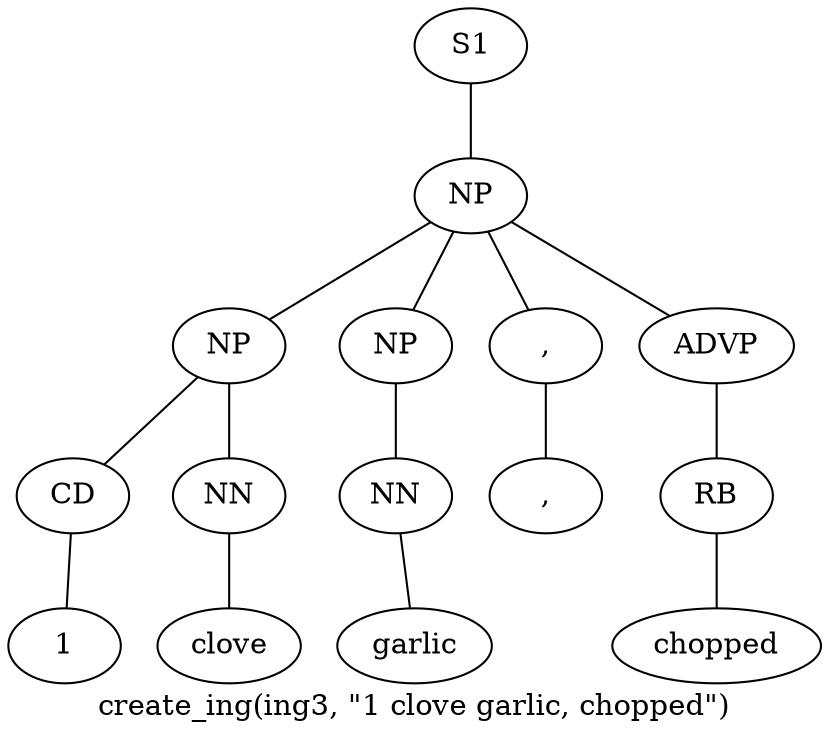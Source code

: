 graph SyntaxGraph {
	label = "create_ing(ing3, \"1 clove garlic, chopped\")";
	Node0 [label="S1"];
	Node1 [label="NP"];
	Node2 [label="NP"];
	Node3 [label="CD"];
	Node4 [label="1"];
	Node5 [label="NN"];
	Node6 [label="clove"];
	Node7 [label="NP"];
	Node8 [label="NN"];
	Node9 [label="garlic"];
	Node10 [label=","];
	Node11 [label=","];
	Node12 [label="ADVP"];
	Node13 [label="RB"];
	Node14 [label="chopped"];

	Node0 -- Node1;
	Node1 -- Node2;
	Node1 -- Node7;
	Node1 -- Node10;
	Node1 -- Node12;
	Node2 -- Node3;
	Node2 -- Node5;
	Node3 -- Node4;
	Node5 -- Node6;
	Node7 -- Node8;
	Node8 -- Node9;
	Node10 -- Node11;
	Node12 -- Node13;
	Node13 -- Node14;
}